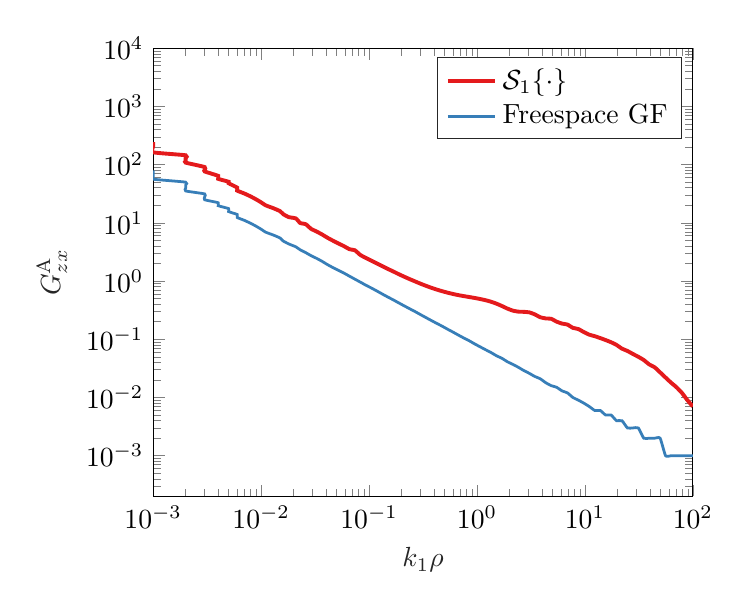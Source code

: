 % This file was created by matlab2tikz.
%
\definecolor{mycolor1}{rgb}{0.894,0.102,0.11}%
\definecolor{mycolor2}{rgb}{0.216,0.494,0.722}%
%
\begin{tikzpicture}

\begin{axis}[%
xmode=log,
xmin=0.001,
xmax=100,
xminorticks=true,
xlabel style={font=\color{white!15!black}},
xlabel={$k_1\rho$},
ymode=log,
ymin=0.0,
ymax=10000,
yminorticks=true,
ylabel style={font=\color{white!15!black}},
ylabel={$G_{zx}^{\mathrm{A}}$},
axis background/.style={fill=white},
smooth,
tension=.3,
legend style={legend cell align=left, align=left, draw=white!15!black}
]
\addplot [color=mycolor1, line width=1.4pt]
  table[row sep=crcr]{%
0.001	243.76\\
0.001	205.05\\
0.001	162.49\\
0.002	144.646\\
0.002	128.761\\
0.002	114.621\\
0.002	108.01\\
0.003	90.826\\
0.003	80.851\\
0.003	76.204\\
0.004	64.065\\
0.004	57.028\\
0.005	50.763\\
0.005	47.867\\
0.006	40.222\\
0.006	35.803\\
0.007	31.869\\
0.008	28.368\\
0.009	25.251\\
0.01	22.476\\
0.011	20.007\\
0.013	17.809\\
0.015	15.852\\
0.016	14.111\\
0.018	12.561\\
0.021	11.889\\
0.023	9.955\\
0.026	9.435\\
0.029	7.891\\
0.033	7.027\\
0.037	6.258\\
0.041	5.574\\
0.046	4.966\\
0.052	4.426\\
0.059	3.946\\
0.066	3.519\\
0.074	3.376\\
0.083	2.805\\
0.093	2.506\\
0.105	2.242\\
0.118	2.008\\
0.132	1.813\\
0.148	1.629\\
0.167	1.466\\
0.187	1.322\\
0.21	1.196\\
0.236	1.086\\
0.266	0.989\\
0.298	0.905\\
0.335	0.832\\
0.376	0.769\\
0.423	0.715\\
0.475	0.67\\
0.534	0.632\\
0.599	0.6\\
0.673	0.573\\
0.756	0.551\\
0.85	0.531\\
0.955	0.512\\
1.072	0.491\\
1.205	0.468\\
1.353	0.441\\
1.52	0.408\\
1.707	0.372\\
1.918	0.336\\
2.154	0.31\\
2.42	0.298\\
2.719	0.296\\
3.054	0.29\\
3.43	0.268\\
3.854	0.239\\
4.329	0.228\\
4.863	0.225\\
5.462	0.201\\
6.136	0.186\\
6.893	0.179\\
7.743	0.157\\
8.697	0.15\\
9.77	0.133\\
10.975	0.12\\
12.328	0.113\\
13.849	0.105\\
15.557	0.097\\
17.475	0.089\\
19.63	0.08\\
22.051	0.069\\
24.771	0.063\\
27.826	0.056\\
31.257	0.05\\
35.112	0.044\\
39.442	0.037\\
44.306	0.033\\
49.77	0.027\\
55.908	0.022\\
62.803	0.018\\
70.548	0.015\\
79.248	0.012\\
89.022	0.009\\
100	0.007\\
};
\addlegendentry{$\mathcal{S}_1\{ \cdot\}$}

\addplot [color=mycolor2, line width=1.0pt]
  table[row sep=crcr]{%
0.001	79.577\\
0.001	70.841\\
0.001	63.064\\
0.001	56.14\\
0.002	49.977\\
0.002	44.49\\
0.002	39.606\\
0.002	35.258\\
0.003	31.387\\
0.003	27.941\\
0.003	24.874\\
0.004	22.143\\
0.004	19.712\\
0.005	17.548\\
0.005	15.621\\
0.006	13.906\\
0.006	12.38\\
0.007	11.021\\
0.008	9.811\\
0.009	8.734\\
0.01	7.775\\
0.011	6.921\\
0.013	6.161\\
0.015	5.485\\
0.016	4.883\\
0.018	4.347\\
0.021	3.87\\
0.023	3.445\\
0.026	3.067\\
0.029	2.73\\
0.033	2.43\\
0.037	2.163\\
0.041	1.926\\
0.046	1.714\\
0.052	1.526\\
0.059	1.359\\
0.066	1.21\\
0.074	1.077\\
0.083	0.959\\
0.093	0.853\\
0.105	0.76\\
0.118	0.676\\
0.132	0.602\\
0.148	0.536\\
0.167	0.477\\
0.187	0.425\\
0.21	0.378\\
0.236	0.337\\
0.266	0.3\\
0.298	0.267\\
0.335	0.237\\
0.376	0.211\\
0.423	0.188\\
0.475	0.168\\
0.534	0.149\\
0.599	0.133\\
0.673	0.118\\
0.756	0.105\\
0.85	0.094\\
0.955	0.083\\
1.072	0.074\\
1.205	0.066\\
1.353	0.059\\
1.52	0.052\\
1.707	0.047\\
1.918	0.041\\
2.154	0.037\\
2.42	0.033\\
2.719	0.029\\
3.054	0.026\\
3.43	0.023\\
3.854	0.021\\
4.329	0.018\\
4.863	0.016\\
5.462	0.015\\
6.136	0.013\\
6.893	0.012\\
7.743	0.01\\
8.697	0.009\\
9.77	0.008\\
10.975	0.007\\
12.328	0.006\\
13.849	0.006\\
15.557	0.005\\
17.475	0.005\\
19.63	0.004\\
22.051	0.004\\
24.771	0.003\\
27.826	0.003\\
31.257	0.003\\
35.112	0.002\\
39.442	0.002\\
44.306	0.002\\
49.77	0.002\\
55.908	0.001\\
62.803	0.001\\
70.548	0.001\\
79.248	0.001\\
89.022	0.001\\
100	0.001\\
};
\addlegendentry{Freespace GF}

\end{axis}
\end{tikzpicture}%